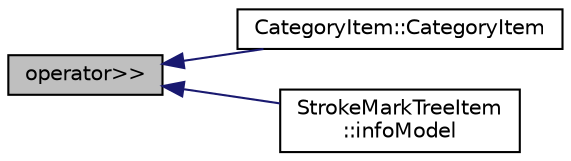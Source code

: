 digraph "operator&gt;&gt;"
{
  edge [fontname="Helvetica",fontsize="10",labelfontname="Helvetica",labelfontsize="10"];
  node [fontname="Helvetica",fontsize="10",shape=record];
  rankdir="LR";
  Node3 [label="operator\>\>",height=0.2,width=0.4,color="black", fillcolor="grey75", style="filled", fontcolor="black"];
  Node3 -> Node4 [dir="back",color="midnightblue",fontsize="10",style="solid",fontname="Helvetica"];
  Node4 [label="CategoryItem::CategoryItem",height=0.2,width=0.4,color="black", fillcolor="white", style="filled",URL="$class_category_item.html#a7590d67b1dfc8d2ac76ffda2232d73f1"];
  Node3 -> Node5 [dir="back",color="midnightblue",fontsize="10",style="solid",fontname="Helvetica"];
  Node5 [label="StrokeMarkTreeItem\l::infoModel",height=0.2,width=0.4,color="black", fillcolor="white", style="filled",URL="$class_stroke_mark_tree_item.html#a663c082ed47915fc7e64c5e2a4572269"];
}
